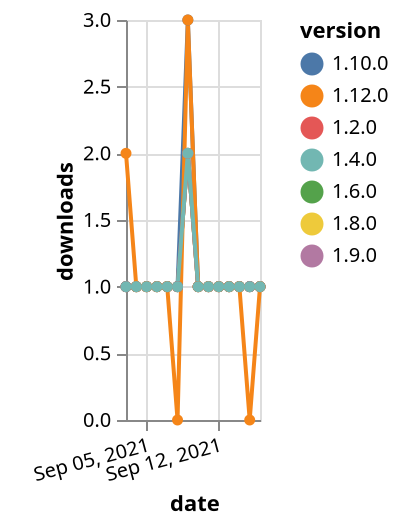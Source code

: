 {"$schema": "https://vega.github.io/schema/vega-lite/v5.json", "description": "A simple bar chart with embedded data.", "data": {"values": [{"date": "2021-09-03", "total": 173, "delta": 1, "version": "1.6.0"}, {"date": "2021-09-04", "total": 174, "delta": 1, "version": "1.6.0"}, {"date": "2021-09-05", "total": 175, "delta": 1, "version": "1.6.0"}, {"date": "2021-09-06", "total": 176, "delta": 1, "version": "1.6.0"}, {"date": "2021-09-07", "total": 177, "delta": 1, "version": "1.6.0"}, {"date": "2021-09-08", "total": 178, "delta": 1, "version": "1.6.0"}, {"date": "2021-09-09", "total": 180, "delta": 2, "version": "1.6.0"}, {"date": "2021-09-10", "total": 181, "delta": 1, "version": "1.6.0"}, {"date": "2021-09-11", "total": 182, "delta": 1, "version": "1.6.0"}, {"date": "2021-09-12", "total": 183, "delta": 1, "version": "1.6.0"}, {"date": "2021-09-13", "total": 184, "delta": 1, "version": "1.6.0"}, {"date": "2021-09-14", "total": 185, "delta": 1, "version": "1.6.0"}, {"date": "2021-09-15", "total": 186, "delta": 1, "version": "1.6.0"}, {"date": "2021-09-16", "total": 187, "delta": 1, "version": "1.6.0"}, {"date": "2021-09-03", "total": 144, "delta": 1, "version": "1.8.0"}, {"date": "2021-09-04", "total": 145, "delta": 1, "version": "1.8.0"}, {"date": "2021-09-05", "total": 146, "delta": 1, "version": "1.8.0"}, {"date": "2021-09-06", "total": 147, "delta": 1, "version": "1.8.0"}, {"date": "2021-09-07", "total": 148, "delta": 1, "version": "1.8.0"}, {"date": "2021-09-08", "total": 149, "delta": 1, "version": "1.8.0"}, {"date": "2021-09-09", "total": 151, "delta": 2, "version": "1.8.0"}, {"date": "2021-09-10", "total": 152, "delta": 1, "version": "1.8.0"}, {"date": "2021-09-11", "total": 153, "delta": 1, "version": "1.8.0"}, {"date": "2021-09-12", "total": 154, "delta": 1, "version": "1.8.0"}, {"date": "2021-09-13", "total": 155, "delta": 1, "version": "1.8.0"}, {"date": "2021-09-14", "total": 156, "delta": 1, "version": "1.8.0"}, {"date": "2021-09-15", "total": 157, "delta": 1, "version": "1.8.0"}, {"date": "2021-09-16", "total": 158, "delta": 1, "version": "1.8.0"}, {"date": "2021-09-03", "total": 138, "delta": 1, "version": "1.9.0"}, {"date": "2021-09-04", "total": 139, "delta": 1, "version": "1.9.0"}, {"date": "2021-09-05", "total": 140, "delta": 1, "version": "1.9.0"}, {"date": "2021-09-06", "total": 141, "delta": 1, "version": "1.9.0"}, {"date": "2021-09-07", "total": 142, "delta": 1, "version": "1.9.0"}, {"date": "2021-09-08", "total": 143, "delta": 1, "version": "1.9.0"}, {"date": "2021-09-09", "total": 145, "delta": 2, "version": "1.9.0"}, {"date": "2021-09-10", "total": 146, "delta": 1, "version": "1.9.0"}, {"date": "2021-09-11", "total": 147, "delta": 1, "version": "1.9.0"}, {"date": "2021-09-12", "total": 148, "delta": 1, "version": "1.9.0"}, {"date": "2021-09-13", "total": 149, "delta": 1, "version": "1.9.0"}, {"date": "2021-09-14", "total": 150, "delta": 1, "version": "1.9.0"}, {"date": "2021-09-15", "total": 151, "delta": 1, "version": "1.9.0"}, {"date": "2021-09-16", "total": 152, "delta": 1, "version": "1.9.0"}, {"date": "2021-09-03", "total": 171, "delta": 1, "version": "1.10.0"}, {"date": "2021-09-04", "total": 172, "delta": 1, "version": "1.10.0"}, {"date": "2021-09-05", "total": 173, "delta": 1, "version": "1.10.0"}, {"date": "2021-09-06", "total": 174, "delta": 1, "version": "1.10.0"}, {"date": "2021-09-07", "total": 175, "delta": 1, "version": "1.10.0"}, {"date": "2021-09-08", "total": 176, "delta": 1, "version": "1.10.0"}, {"date": "2021-09-09", "total": 179, "delta": 3, "version": "1.10.0"}, {"date": "2021-09-10", "total": 180, "delta": 1, "version": "1.10.0"}, {"date": "2021-09-11", "total": 181, "delta": 1, "version": "1.10.0"}, {"date": "2021-09-12", "total": 182, "delta": 1, "version": "1.10.0"}, {"date": "2021-09-13", "total": 183, "delta": 1, "version": "1.10.0"}, {"date": "2021-09-14", "total": 184, "delta": 1, "version": "1.10.0"}, {"date": "2021-09-15", "total": 185, "delta": 1, "version": "1.10.0"}, {"date": "2021-09-16", "total": 186, "delta": 1, "version": "1.10.0"}, {"date": "2021-09-03", "total": 206, "delta": 1, "version": "1.2.0"}, {"date": "2021-09-04", "total": 207, "delta": 1, "version": "1.2.0"}, {"date": "2021-09-05", "total": 208, "delta": 1, "version": "1.2.0"}, {"date": "2021-09-06", "total": 209, "delta": 1, "version": "1.2.0"}, {"date": "2021-09-07", "total": 210, "delta": 1, "version": "1.2.0"}, {"date": "2021-09-08", "total": 211, "delta": 1, "version": "1.2.0"}, {"date": "2021-09-09", "total": 213, "delta": 2, "version": "1.2.0"}, {"date": "2021-09-10", "total": 214, "delta": 1, "version": "1.2.0"}, {"date": "2021-09-11", "total": 215, "delta": 1, "version": "1.2.0"}, {"date": "2021-09-12", "total": 216, "delta": 1, "version": "1.2.0"}, {"date": "2021-09-13", "total": 217, "delta": 1, "version": "1.2.0"}, {"date": "2021-09-14", "total": 218, "delta": 1, "version": "1.2.0"}, {"date": "2021-09-15", "total": 219, "delta": 1, "version": "1.2.0"}, {"date": "2021-09-16", "total": 220, "delta": 1, "version": "1.2.0"}, {"date": "2021-09-03", "total": 121, "delta": 2, "version": "1.12.0"}, {"date": "2021-09-04", "total": 122, "delta": 1, "version": "1.12.0"}, {"date": "2021-09-05", "total": 123, "delta": 1, "version": "1.12.0"}, {"date": "2021-09-06", "total": 124, "delta": 1, "version": "1.12.0"}, {"date": "2021-09-07", "total": 125, "delta": 1, "version": "1.12.0"}, {"date": "2021-09-08", "total": 125, "delta": 0, "version": "1.12.0"}, {"date": "2021-09-09", "total": 128, "delta": 3, "version": "1.12.0"}, {"date": "2021-09-10", "total": 129, "delta": 1, "version": "1.12.0"}, {"date": "2021-09-11", "total": 130, "delta": 1, "version": "1.12.0"}, {"date": "2021-09-12", "total": 131, "delta": 1, "version": "1.12.0"}, {"date": "2021-09-13", "total": 132, "delta": 1, "version": "1.12.0"}, {"date": "2021-09-14", "total": 133, "delta": 1, "version": "1.12.0"}, {"date": "2021-09-15", "total": 133, "delta": 0, "version": "1.12.0"}, {"date": "2021-09-16", "total": 134, "delta": 1, "version": "1.12.0"}, {"date": "2021-09-03", "total": 282, "delta": 1, "version": "1.4.0"}, {"date": "2021-09-04", "total": 283, "delta": 1, "version": "1.4.0"}, {"date": "2021-09-05", "total": 284, "delta": 1, "version": "1.4.0"}, {"date": "2021-09-06", "total": 285, "delta": 1, "version": "1.4.0"}, {"date": "2021-09-07", "total": 286, "delta": 1, "version": "1.4.0"}, {"date": "2021-09-08", "total": 287, "delta": 1, "version": "1.4.0"}, {"date": "2021-09-09", "total": 289, "delta": 2, "version": "1.4.0"}, {"date": "2021-09-10", "total": 290, "delta": 1, "version": "1.4.0"}, {"date": "2021-09-11", "total": 291, "delta": 1, "version": "1.4.0"}, {"date": "2021-09-12", "total": 292, "delta": 1, "version": "1.4.0"}, {"date": "2021-09-13", "total": 293, "delta": 1, "version": "1.4.0"}, {"date": "2021-09-14", "total": 294, "delta": 1, "version": "1.4.0"}, {"date": "2021-09-15", "total": 295, "delta": 1, "version": "1.4.0"}, {"date": "2021-09-16", "total": 296, "delta": 1, "version": "1.4.0"}]}, "width": "container", "mark": {"type": "line", "point": {"filled": true}}, "encoding": {"x": {"field": "date", "type": "temporal", "timeUnit": "yearmonthdate", "title": "date", "axis": {"labelAngle": -15}}, "y": {"field": "delta", "type": "quantitative", "title": "downloads"}, "color": {"field": "version", "type": "nominal"}, "tooltip": {"field": "delta"}}}